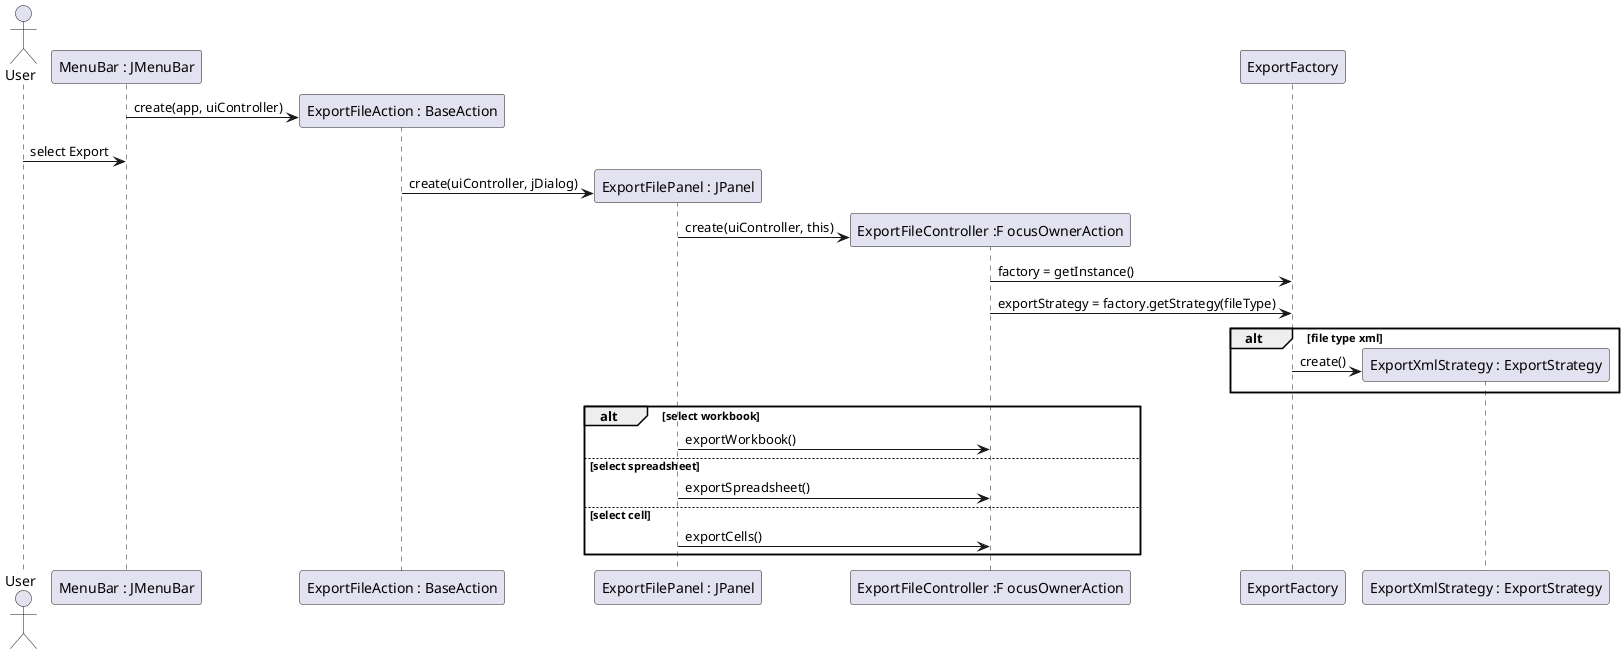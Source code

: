 @startuml doc-files/lang08_3_design_export.png

actor User as u
participant "MenuBar : JMenuBar" as menu
participant "ExportFileAction : BaseAction" as action
participant "ExportFilePanel : JPanel" as panel
participant "ExportFileController :F ocusOwnerAction" as ctrl
participant "ExportFactory" as fac
participant "ExportXmlStrategy : ExportStrategy" as xml

create action
    menu -> action : create(app, uiController)

u->menu : select Export

create panel
    action -> panel : create(uiController, jDialog)

create ctrl
    panel -> ctrl : create(uiController, this)

ctrl -> fac : factory = getInstance()
ctrl -> fac : exportStrategy = factory.getStrategy(fileType)

alt file type xml
    create xml
        fac -> xml : create()
end

alt select workbook
    panel-> ctrl : exportWorkbook()
else select spreadsheet
    panel -> ctrl : exportSpreadsheet()
else select cell
    panel -> ctrl: exportCells()
end

@enduml
